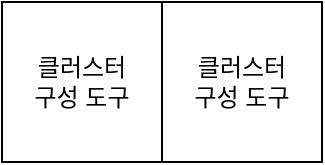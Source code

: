 <mxfile version="16.0.0" type="github">
  <diagram id="-50MVAtP38mJDLCLxDI0" name="Page-1">
    <mxGraphModel dx="1134" dy="550" grid="1" gridSize="10" guides="1" tooltips="1" connect="1" arrows="1" fold="1" page="1" pageScale="1" pageWidth="827" pageHeight="1169" math="0" shadow="0">
      <root>
        <mxCell id="0" />
        <mxCell id="1" parent="0" />
        <mxCell id="Kg5q8fjMB3Q2rien57C7-1" value="클러스터&lt;br&gt;구성&amp;nbsp;도구" style="whiteSpace=wrap;html=1;aspect=fixed;" vertex="1" parent="1">
          <mxGeometry x="80" y="80" width="80" height="80" as="geometry" />
        </mxCell>
        <mxCell id="Kg5q8fjMB3Q2rien57C7-2" value="클러스터&lt;br&gt;구성&amp;nbsp;도구" style="whiteSpace=wrap;html=1;aspect=fixed;" vertex="1" parent="1">
          <mxGeometry x="160" y="80" width="80" height="80" as="geometry" />
        </mxCell>
      </root>
    </mxGraphModel>
  </diagram>
</mxfile>

